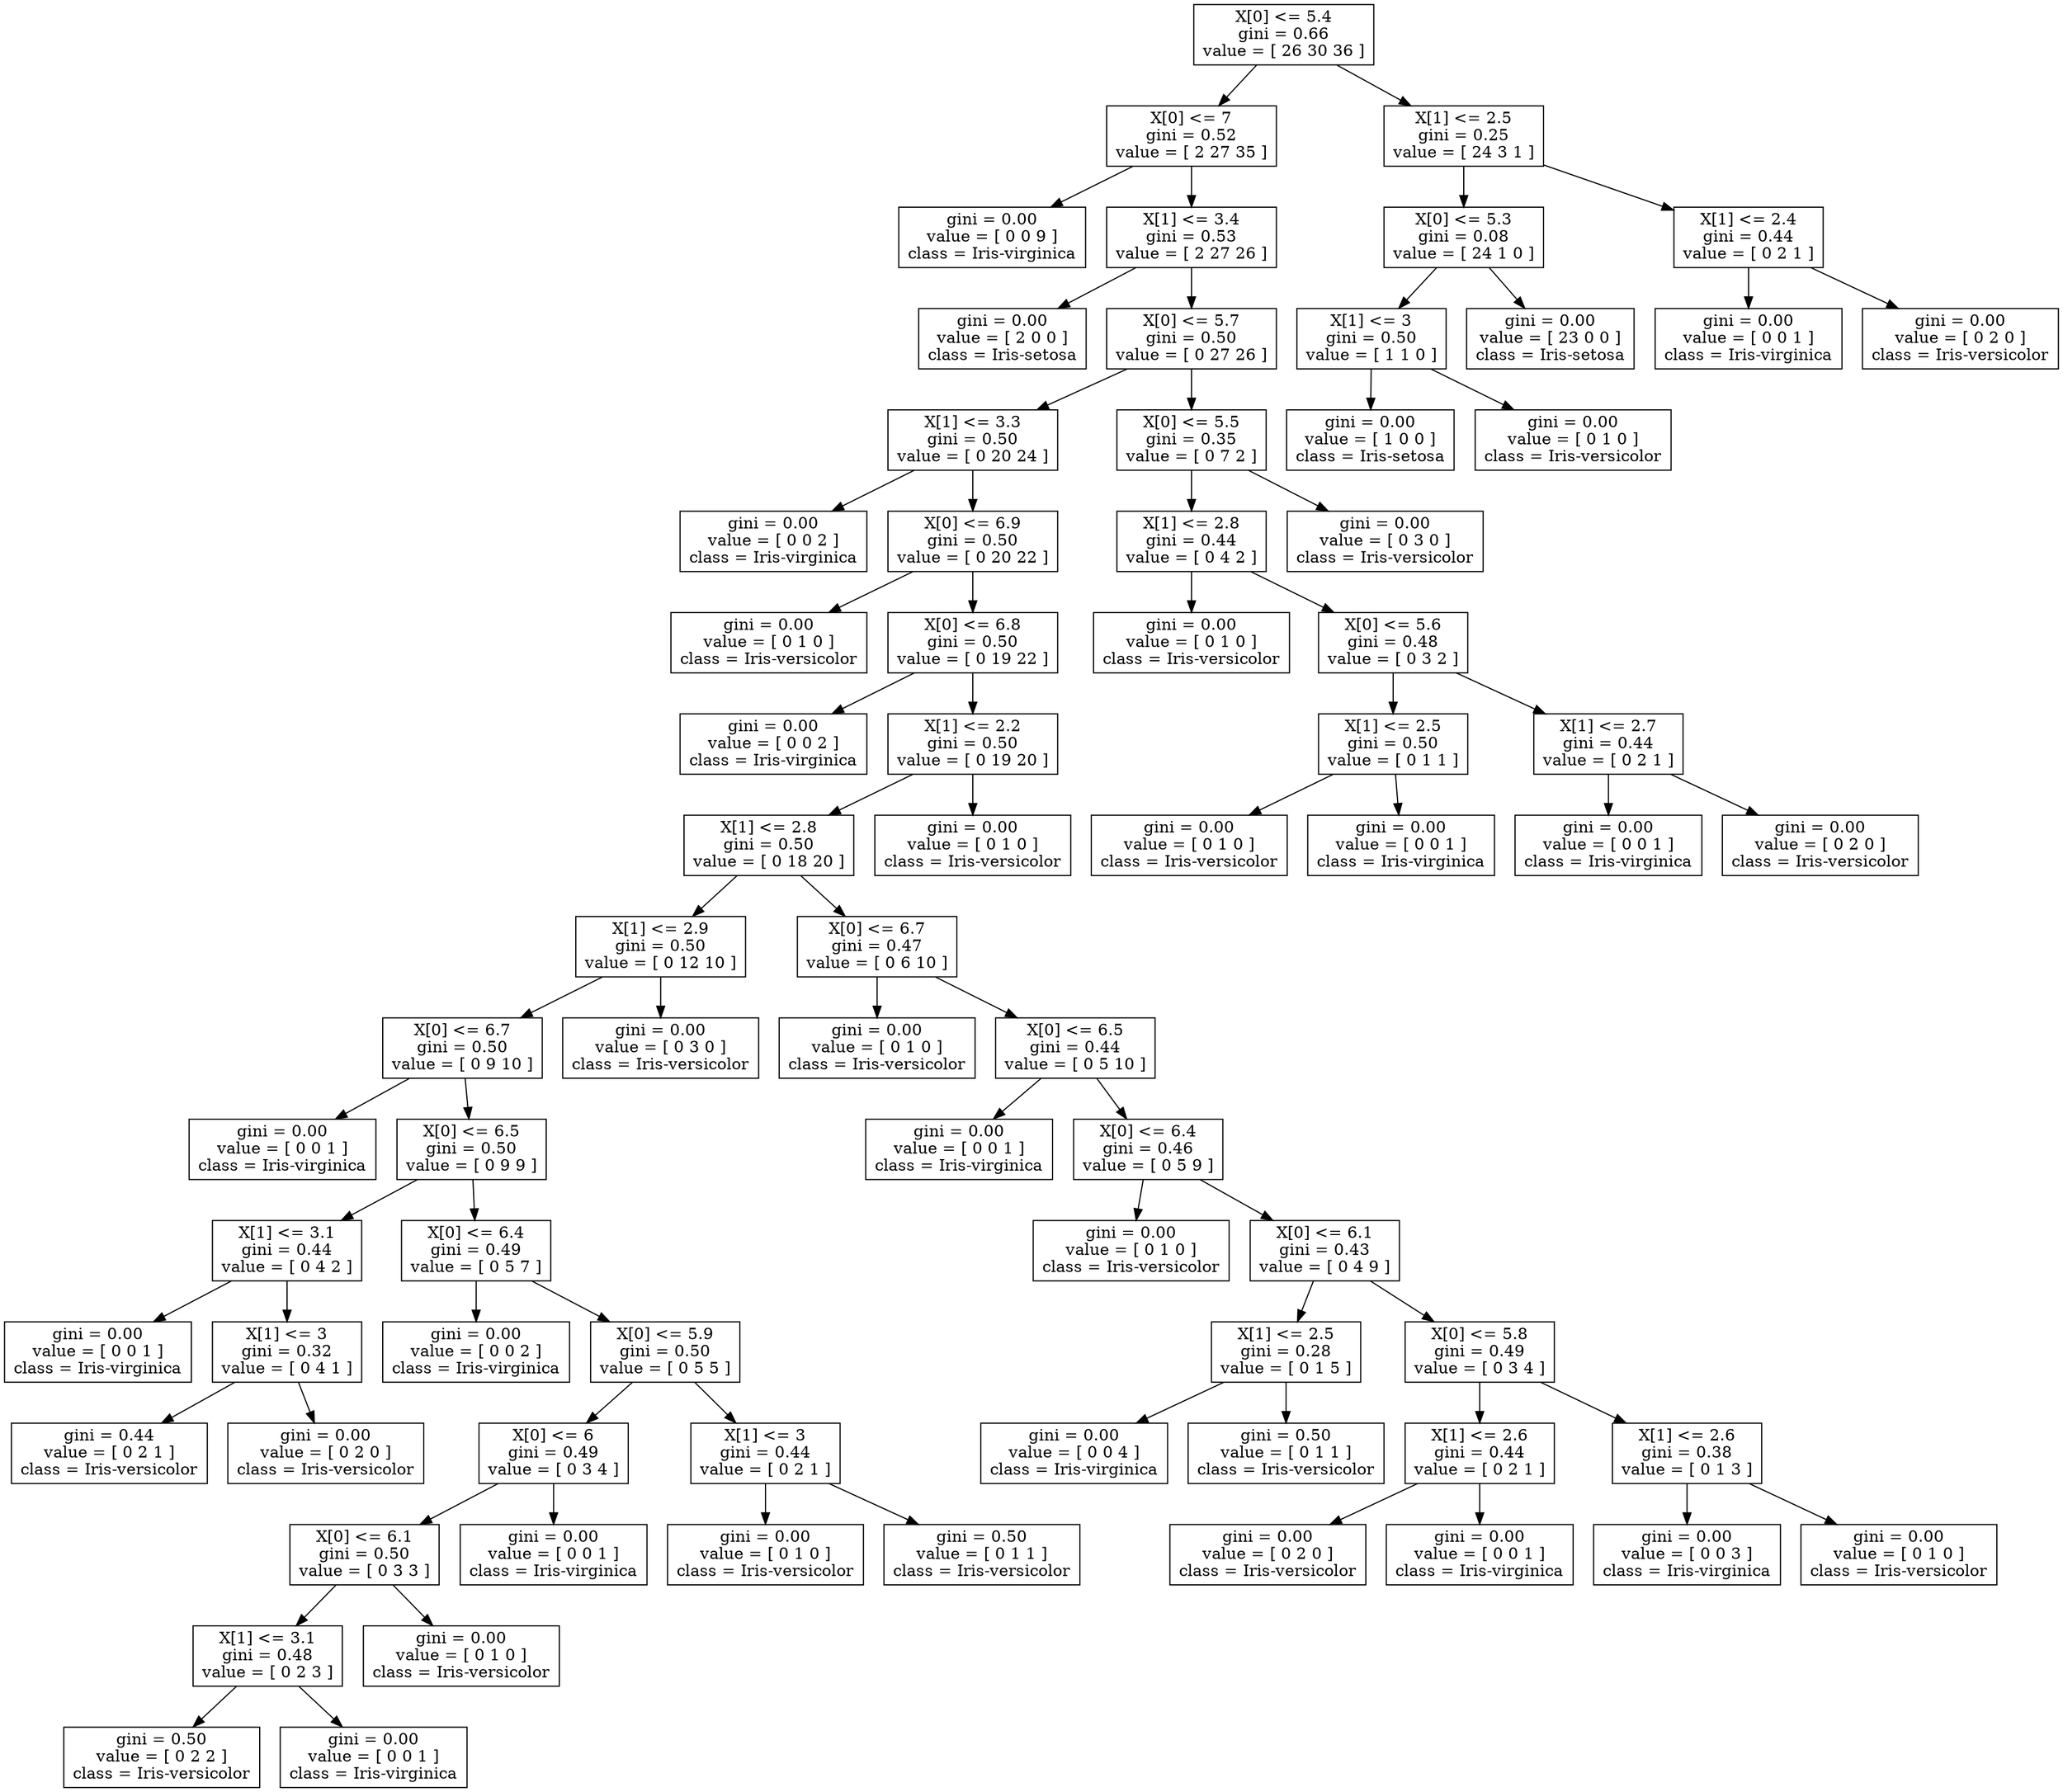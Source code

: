 digraph Tree {
node [shape=box] ;
0 [label="X[0] <= 5.4\ngini = 0.66\nvalue = [ 26 30 36 ]"] ;
1 [label="X[0] <= 7\ngini = 0.52\nvalue = [ 2 27 35 ]"] ;
0 -> 1 ;
2 [label="gini = 0.00\nvalue = [ 0 0 9 ]\nclass = Iris-virginica"] ;
1 -> 2 ;
3 [label="X[1] <= 3.4\ngini = 0.53\nvalue = [ 2 27 26 ]"] ;
1 -> 3 ;
4 [label="gini = 0.00\nvalue = [ 2 0 0 ]\nclass = Iris-setosa"] ;
3 -> 4 ;
5 [label="X[0] <= 5.7\ngini = 0.50\nvalue = [ 0 27 26 ]"] ;
3 -> 5 ;
6 [label="X[1] <= 3.3\ngini = 0.50\nvalue = [ 0 20 24 ]"] ;
5 -> 6 ;
7 [label="gini = 0.00\nvalue = [ 0 0 2 ]\nclass = Iris-virginica"] ;
6 -> 7 ;
8 [label="X[0] <= 6.9\ngini = 0.50\nvalue = [ 0 20 22 ]"] ;
6 -> 8 ;
9 [label="gini = 0.00\nvalue = [ 0 1 0 ]\nclass = Iris-versicolor"] ;
8 -> 9 ;
10 [label="X[0] <= 6.8\ngini = 0.50\nvalue = [ 0 19 22 ]"] ;
8 -> 10 ;
11 [label="gini = 0.00\nvalue = [ 0 0 2 ]\nclass = Iris-virginica"] ;
10 -> 11 ;
12 [label="X[1] <= 2.2\ngini = 0.50\nvalue = [ 0 19 20 ]"] ;
10 -> 12 ;
13 [label="X[1] <= 2.8\ngini = 0.50\nvalue = [ 0 18 20 ]"] ;
12 -> 13 ;
14 [label="X[1] <= 2.9\ngini = 0.50\nvalue = [ 0 12 10 ]"] ;
13 -> 14 ;
15 [label="X[0] <= 6.7\ngini = 0.50\nvalue = [ 0 9 10 ]"] ;
14 -> 15 ;
16 [label="gini = 0.00\nvalue = [ 0 0 1 ]\nclass = Iris-virginica"] ;
15 -> 16 ;
17 [label="X[0] <= 6.5\ngini = 0.50\nvalue = [ 0 9 9 ]"] ;
15 -> 17 ;
18 [label="X[1] <= 3.1\ngini = 0.44\nvalue = [ 0 4 2 ]"] ;
17 -> 18 ;
19 [label="gini = 0.00\nvalue = [ 0 0 1 ]\nclass = Iris-virginica"] ;
18 -> 19 ;
20 [label="X[1] <= 3\ngini = 0.32\nvalue = [ 0 4 1 ]"] ;
18 -> 20 ;
21 [label="gini = 0.44\nvalue = [ 0 2 1 ]\nclass = Iris-versicolor"] ;
20 -> 21 ;
22 [label="gini = 0.00\nvalue = [ 0 2 0 ]\nclass = Iris-versicolor"] ;
20 -> 22 ;
23 [label="X[0] <= 6.4\ngini = 0.49\nvalue = [ 0 5 7 ]"] ;
17 -> 23 ;
24 [label="gini = 0.00\nvalue = [ 0 0 2 ]\nclass = Iris-virginica"] ;
23 -> 24 ;
25 [label="X[0] <= 5.9\ngini = 0.50\nvalue = [ 0 5 5 ]"] ;
23 -> 25 ;
26 [label="X[0] <= 6\ngini = 0.49\nvalue = [ 0 3 4 ]"] ;
25 -> 26 ;
27 [label="X[0] <= 6.1\ngini = 0.50\nvalue = [ 0 3 3 ]"] ;
26 -> 27 ;
28 [label="X[1] <= 3.1\ngini = 0.48\nvalue = [ 0 2 3 ]"] ;
27 -> 28 ;
29 [label="gini = 0.50\nvalue = [ 0 2 2 ]\nclass = Iris-versicolor"] ;
28 -> 29 ;
30 [label="gini = 0.00\nvalue = [ 0 0 1 ]\nclass = Iris-virginica"] ;
28 -> 30 ;
31 [label="gini = 0.00\nvalue = [ 0 1 0 ]\nclass = Iris-versicolor"] ;
27 -> 31 ;
32 [label="gini = 0.00\nvalue = [ 0 0 1 ]\nclass = Iris-virginica"] ;
26 -> 32 ;
33 [label="X[1] <= 3\ngini = 0.44\nvalue = [ 0 2 1 ]"] ;
25 -> 33 ;
34 [label="gini = 0.00\nvalue = [ 0 1 0 ]\nclass = Iris-versicolor"] ;
33 -> 34 ;
35 [label="gini = 0.50\nvalue = [ 0 1 1 ]\nclass = Iris-versicolor"] ;
33 -> 35 ;
36 [label="gini = 0.00\nvalue = [ 0 3 0 ]\nclass = Iris-versicolor"] ;
14 -> 36 ;
37 [label="X[0] <= 6.7\ngini = 0.47\nvalue = [ 0 6 10 ]"] ;
13 -> 37 ;
38 [label="gini = 0.00\nvalue = [ 0 1 0 ]\nclass = Iris-versicolor"] ;
37 -> 38 ;
39 [label="X[0] <= 6.5\ngini = 0.44\nvalue = [ 0 5 10 ]"] ;
37 -> 39 ;
40 [label="gini = 0.00\nvalue = [ 0 0 1 ]\nclass = Iris-virginica"] ;
39 -> 40 ;
41 [label="X[0] <= 6.4\ngini = 0.46\nvalue = [ 0 5 9 ]"] ;
39 -> 41 ;
42 [label="gini = 0.00\nvalue = [ 0 1 0 ]\nclass = Iris-versicolor"] ;
41 -> 42 ;
43 [label="X[0] <= 6.1\ngini = 0.43\nvalue = [ 0 4 9 ]"] ;
41 -> 43 ;
44 [label="X[1] <= 2.5\ngini = 0.28\nvalue = [ 0 1 5 ]"] ;
43 -> 44 ;
45 [label="gini = 0.00\nvalue = [ 0 0 4 ]\nclass = Iris-virginica"] ;
44 -> 45 ;
46 [label="gini = 0.50\nvalue = [ 0 1 1 ]\nclass = Iris-versicolor"] ;
44 -> 46 ;
47 [label="X[0] <= 5.8\ngini = 0.49\nvalue = [ 0 3 4 ]"] ;
43 -> 47 ;
48 [label="X[1] <= 2.6\ngini = 0.44\nvalue = [ 0 2 1 ]"] ;
47 -> 48 ;
49 [label="gini = 0.00\nvalue = [ 0 2 0 ]\nclass = Iris-versicolor"] ;
48 -> 49 ;
50 [label="gini = 0.00\nvalue = [ 0 0 1 ]\nclass = Iris-virginica"] ;
48 -> 50 ;
51 [label="X[1] <= 2.6\ngini = 0.38\nvalue = [ 0 1 3 ]"] ;
47 -> 51 ;
52 [label="gini = 0.00\nvalue = [ 0 0 3 ]\nclass = Iris-virginica"] ;
51 -> 52 ;
53 [label="gini = 0.00\nvalue = [ 0 1 0 ]\nclass = Iris-versicolor"] ;
51 -> 53 ;
54 [label="gini = 0.00\nvalue = [ 0 1 0 ]\nclass = Iris-versicolor"] ;
12 -> 54 ;
55 [label="X[0] <= 5.5\ngini = 0.35\nvalue = [ 0 7 2 ]"] ;
5 -> 55 ;
56 [label="X[1] <= 2.8\ngini = 0.44\nvalue = [ 0 4 2 ]"] ;
55 -> 56 ;
57 [label="gini = 0.00\nvalue = [ 0 1 0 ]\nclass = Iris-versicolor"] ;
56 -> 57 ;
58 [label="X[0] <= 5.6\ngini = 0.48\nvalue = [ 0 3 2 ]"] ;
56 -> 58 ;
59 [label="X[1] <= 2.5\ngini = 0.50\nvalue = [ 0 1 1 ]"] ;
58 -> 59 ;
60 [label="gini = 0.00\nvalue = [ 0 1 0 ]\nclass = Iris-versicolor"] ;
59 -> 60 ;
61 [label="gini = 0.00\nvalue = [ 0 0 1 ]\nclass = Iris-virginica"] ;
59 -> 61 ;
62 [label="X[1] <= 2.7\ngini = 0.44\nvalue = [ 0 2 1 ]"] ;
58 -> 62 ;
63 [label="gini = 0.00\nvalue = [ 0 0 1 ]\nclass = Iris-virginica"] ;
62 -> 63 ;
64 [label="gini = 0.00\nvalue = [ 0 2 0 ]\nclass = Iris-versicolor"] ;
62 -> 64 ;
65 [label="gini = 0.00\nvalue = [ 0 3 0 ]\nclass = Iris-versicolor"] ;
55 -> 65 ;
66 [label="X[1] <= 2.5\ngini = 0.25\nvalue = [ 24 3 1 ]"] ;
0 -> 66 ;
67 [label="X[0] <= 5.3\ngini = 0.08\nvalue = [ 24 1 0 ]"] ;
66 -> 67 ;
68 [label="X[1] <= 3\ngini = 0.50\nvalue = [ 1 1 0 ]"] ;
67 -> 68 ;
69 [label="gini = 0.00\nvalue = [ 1 0 0 ]\nclass = Iris-setosa"] ;
68 -> 69 ;
70 [label="gini = 0.00\nvalue = [ 0 1 0 ]\nclass = Iris-versicolor"] ;
68 -> 70 ;
71 [label="gini = 0.00\nvalue = [ 23 0 0 ]\nclass = Iris-setosa"] ;
67 -> 71 ;
72 [label="X[1] <= 2.4\ngini = 0.44\nvalue = [ 0 2 1 ]"] ;
66 -> 72 ;
73 [label="gini = 0.00\nvalue = [ 0 0 1 ]\nclass = Iris-virginica"] ;
72 -> 73 ;
74 [label="gini = 0.00\nvalue = [ 0 2 0 ]\nclass = Iris-versicolor"] ;
72 -> 74 ;
}